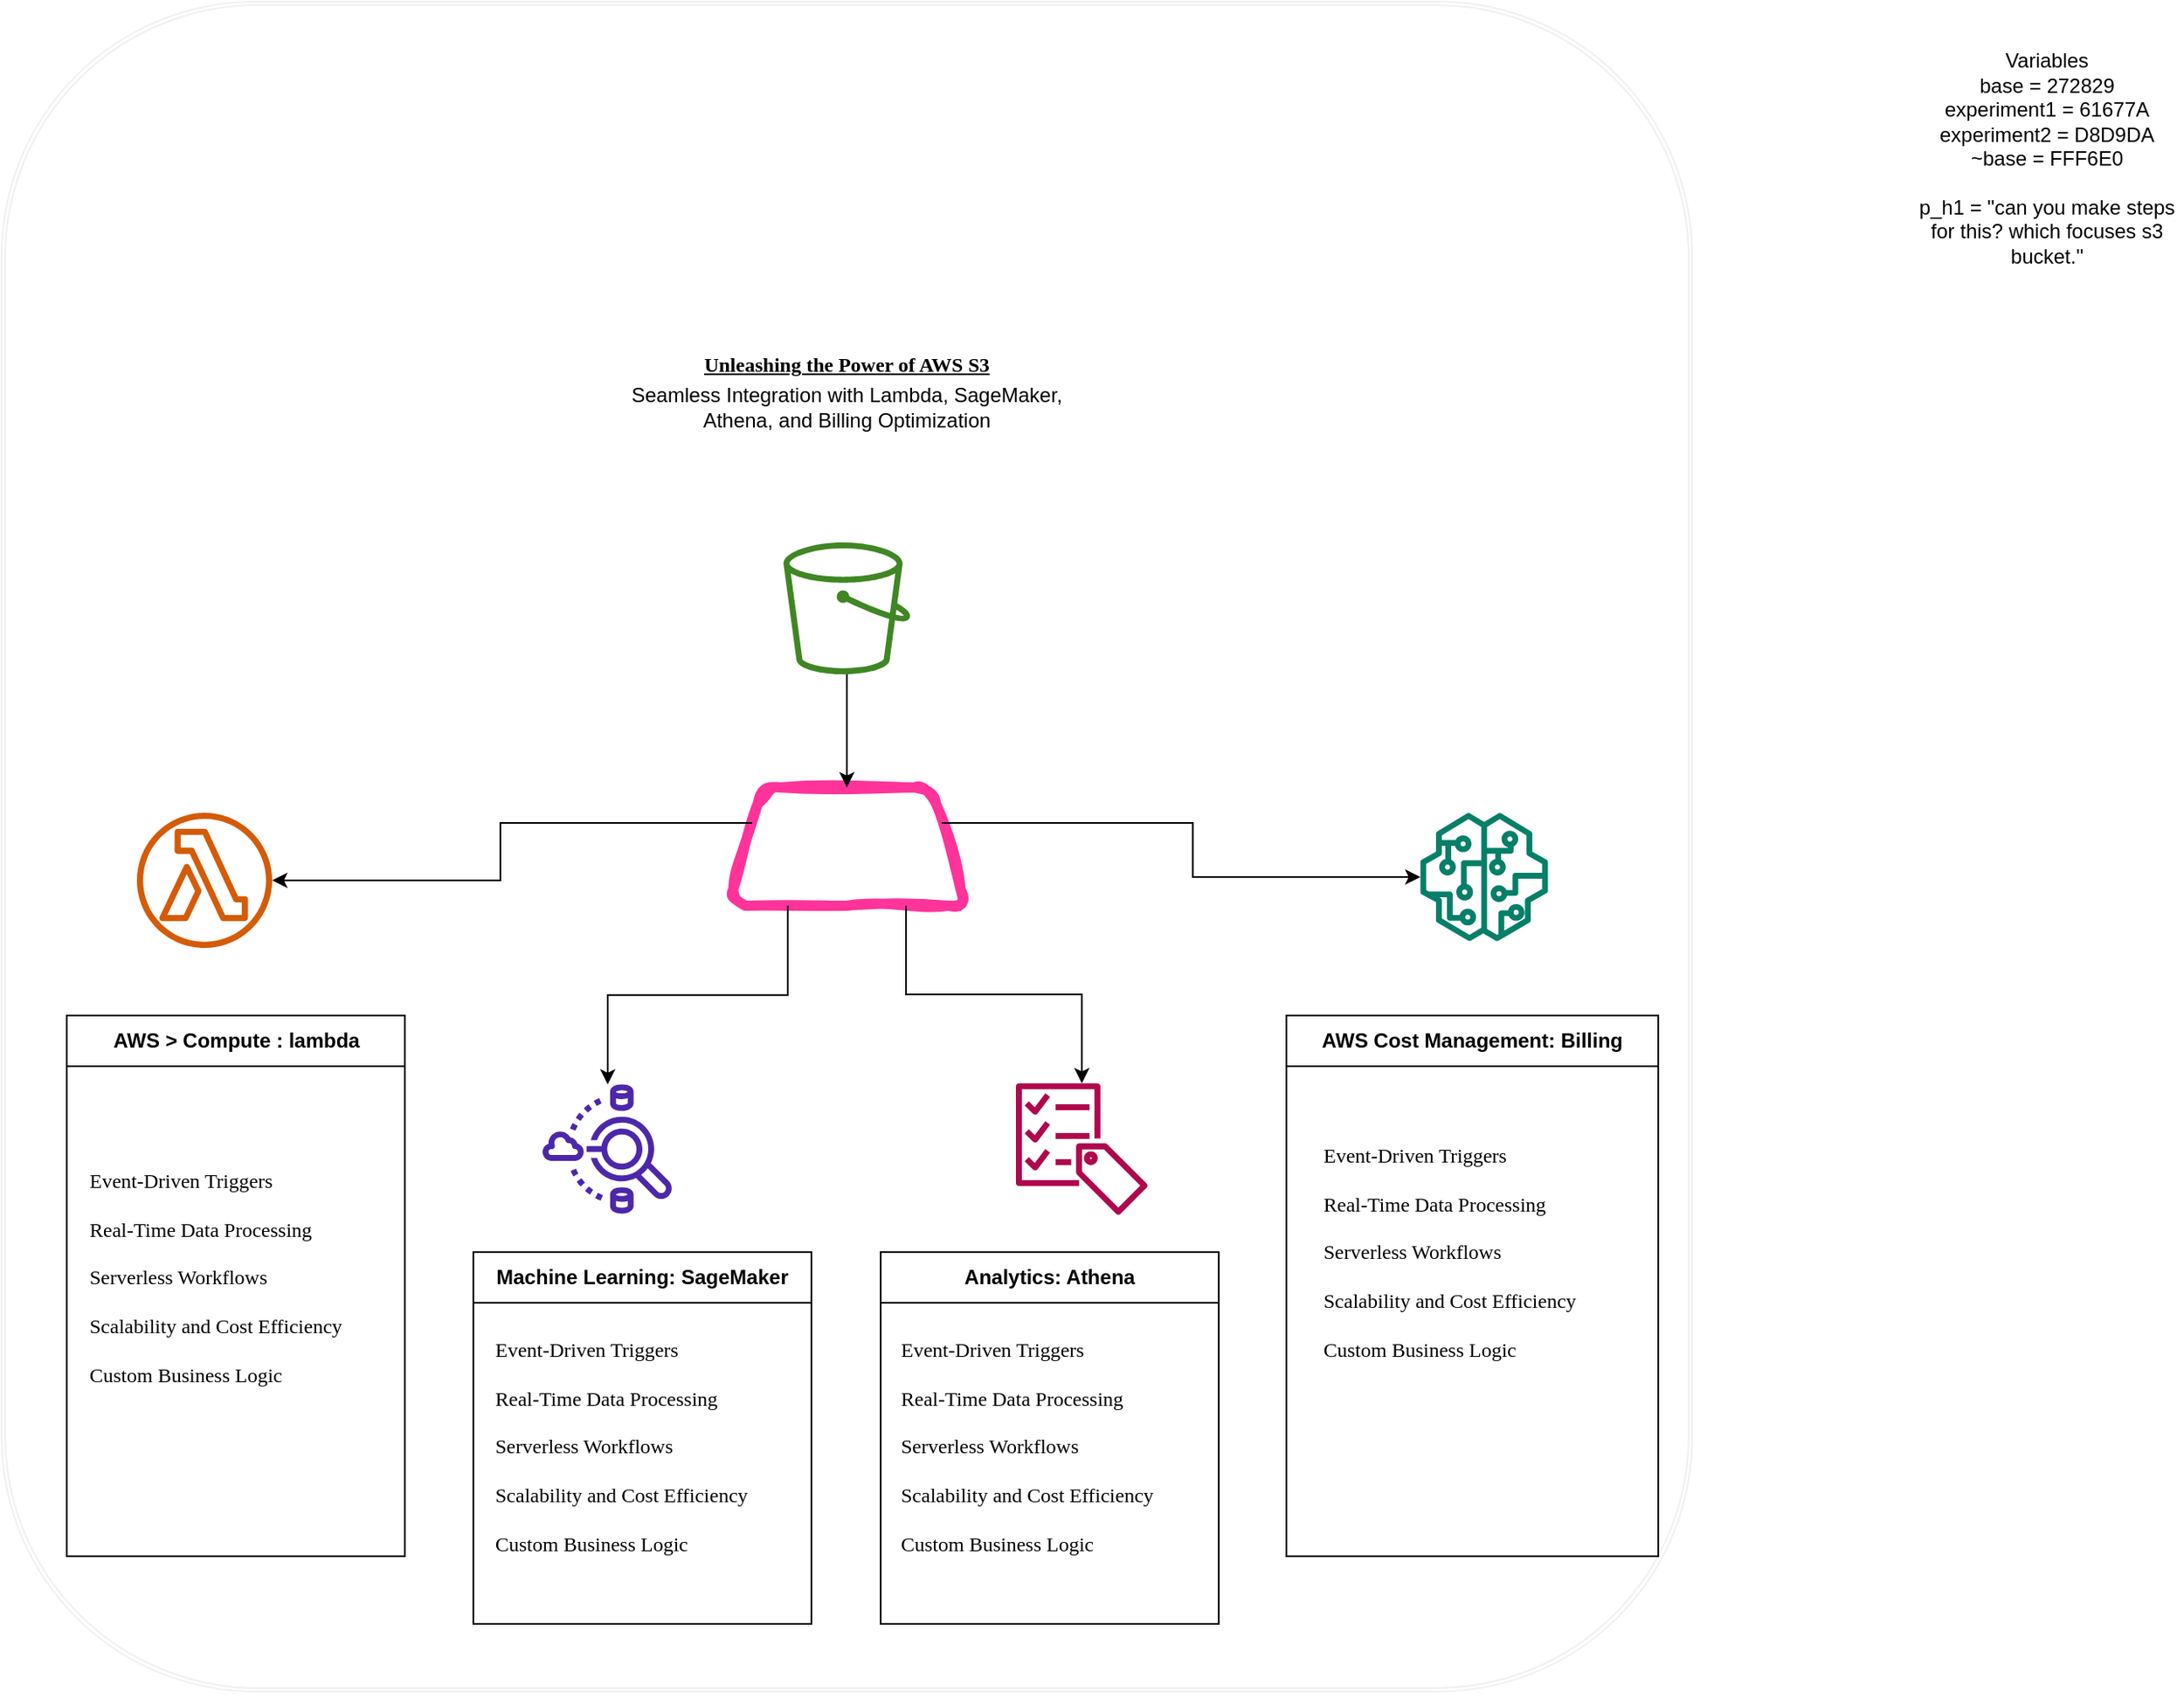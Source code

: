 <mxfile version="21.6.8" type="github">
  <diagram name="Page-1" id="5987fedf-629e-85c4-6858-42fee31821dd">
    <mxGraphModel dx="577" dy="1519" grid="1" gridSize="10" guides="1" tooltips="1" connect="1" arrows="1" fold="1" page="1" pageScale="1.5" pageWidth="1169" pageHeight="826" background="none" math="0" shadow="0">
      <root>
        <mxCell id="0" style=";html=1;" />
        <mxCell id="1" style=";html=1;" parent="0" />
        <mxCell id="1y28jx78B81ABTf8jZqV-2" value="&lt;font color=&quot;#ffffff&quot; style=&quot;font-size: 15px;&quot;&gt;INTEGRATION&lt;/font&gt;" style="shape=ext;double=1;rounded=1;whiteSpace=wrap;html=1;fillColor=none;strokeColor=#F0F0F0;" parent="1" vertex="1">
          <mxGeometry y="-120" width="1000" height="1000" as="geometry" />
        </mxCell>
        <mxCell id="2aweV3T2xqS6whoJP9f7-10" value="" style="shape=trapezoid;perimeter=trapezoidPerimeter;whiteSpace=wrap;html=1;fixedSize=1;fillColor=none;strokeColor=#FF3399;strokeWidth=6;perimeterSpacing=0;rounded=1;sketch=1;curveFitting=1;jiggle=2;shadow=0;" parent="1" vertex="1">
          <mxGeometry x="430" y="345" width="140" height="70" as="geometry" />
        </mxCell>
        <mxCell id="2aweV3T2xqS6whoJP9f7-12" style="edgeStyle=orthogonalEdgeStyle;rounded=0;orthogonalLoop=1;jettySize=auto;html=1;exitX=0;exitY=0.25;exitDx=0;exitDy=0;" parent="1" source="2aweV3T2xqS6whoJP9f7-10" target="2aweV3T2xqS6whoJP9f7-6" edge="1">
          <mxGeometry relative="1" as="geometry" />
        </mxCell>
        <mxCell id="2aweV3T2xqS6whoJP9f7-13" style="edgeStyle=orthogonalEdgeStyle;rounded=0;orthogonalLoop=1;jettySize=auto;html=1;exitX=0.25;exitY=1;exitDx=0;exitDy=0;" parent="1" source="2aweV3T2xqS6whoJP9f7-10" target="2aweV3T2xqS6whoJP9f7-8" edge="1">
          <mxGeometry relative="1" as="geometry" />
        </mxCell>
        <mxCell id="2aweV3T2xqS6whoJP9f7-14" style="edgeStyle=orthogonalEdgeStyle;rounded=0;orthogonalLoop=1;jettySize=auto;html=1;exitX=0.75;exitY=1;exitDx=0;exitDy=0;" parent="1" source="2aweV3T2xqS6whoJP9f7-10" target="2aweV3T2xqS6whoJP9f7-9" edge="1">
          <mxGeometry relative="1" as="geometry" />
        </mxCell>
        <mxCell id="2aweV3T2xqS6whoJP9f7-15" style="edgeStyle=orthogonalEdgeStyle;rounded=0;orthogonalLoop=1;jettySize=auto;html=1;exitX=1;exitY=0.25;exitDx=0;exitDy=0;" parent="1" source="2aweV3T2xqS6whoJP9f7-10" target="2aweV3T2xqS6whoJP9f7-7" edge="1">
          <mxGeometry relative="1" as="geometry" />
        </mxCell>
        <mxCell id="1y28jx78B81ABTf8jZqV-3" value="&lt;u&gt;&lt;b&gt;Unleashing the Power of AWS S3&lt;br&gt;&lt;/b&gt;&lt;/u&gt;" style="text;strokeColor=none;align=center;fillColor=none;html=1;verticalAlign=middle;whiteSpace=wrap;rounded=0;fontFamily=Times New Roman;" parent="1" vertex="1">
          <mxGeometry x="285" width="430" height="190" as="geometry" />
        </mxCell>
        <mxCell id="1y28jx78B81ABTf8jZqV-4" value="Variables&lt;br&gt;&lt;div&gt;base = 272829&lt;/div&gt;&lt;div&gt;experiment1 = 61677A&lt;/div&gt;&lt;div&gt;experiment2 = D8D9DA&lt;/div&gt;&lt;div&gt;~base = FFF6E0&lt;/div&gt;&lt;div&gt;&lt;br&gt;&lt;/div&gt;&lt;div&gt;p_h1 = &quot;can you make steps for this? which focuses s3 bucket.&quot;&lt;br&gt;&lt;/div&gt;" style="text;strokeColor=none;align=center;fillColor=none;html=1;verticalAlign=bottom;whiteSpace=wrap;rounded=0;labelPosition=center;verticalLabelPosition=top;" parent="1" vertex="1">
          <mxGeometry x="1130" y="40" width="160" height="200" as="geometry" />
        </mxCell>
        <mxCell id="1y28jx78B81ABTf8jZqV-5" value="Seamless Integration with Lambda, SageMaker, Athena, and Billing Optimization" style="text;strokeColor=none;align=center;fillColor=none;html=1;verticalAlign=middle;whiteSpace=wrap;rounded=0;" parent="1" vertex="1">
          <mxGeometry x="365" y="110" width="270" height="20" as="geometry" />
        </mxCell>
        <mxCell id="2aweV3T2xqS6whoJP9f7-17" value="" style="edgeStyle=orthogonalEdgeStyle;rounded=0;orthogonalLoop=1;jettySize=auto;html=1;" parent="1" source="1y28jx78B81ABTf8jZqV-6" target="2aweV3T2xqS6whoJP9f7-10" edge="1">
          <mxGeometry relative="1" as="geometry" />
        </mxCell>
        <mxCell id="1y28jx78B81ABTf8jZqV-6" value="" style="sketch=0;outlineConnect=0;fontColor=#232F3E;gradientColor=none;fillColor=#3F8624;strokeColor=none;dashed=0;verticalLabelPosition=bottom;verticalAlign=top;align=center;html=1;fontSize=12;fontStyle=0;aspect=fixed;pointerEvents=1;shape=mxgraph.aws4.bucket;" parent="1" vertex="1">
          <mxGeometry x="462.5" y="200" width="75" height="78" as="geometry" />
        </mxCell>
        <mxCell id="2aweV3T2xqS6whoJP9f7-6" value="" style="sketch=0;outlineConnect=0;fontColor=#232F3E;gradientColor=none;fillColor=#D45B07;strokeColor=none;dashed=0;verticalLabelPosition=bottom;verticalAlign=top;align=center;html=1;fontSize=12;fontStyle=0;aspect=fixed;pointerEvents=1;shape=mxgraph.aws4.lambda_function;" parent="1" vertex="1">
          <mxGeometry x="80" y="360" width="80" height="80" as="geometry" />
        </mxCell>
        <mxCell id="2aweV3T2xqS6whoJP9f7-7" value="" style="sketch=0;outlineConnect=0;fontColor=#232F3E;gradientColor=none;fillColor=#067F68;strokeColor=none;dashed=0;verticalLabelPosition=bottom;verticalAlign=top;align=center;html=1;fontSize=12;fontStyle=0;aspect=fixed;pointerEvents=1;shape=mxgraph.aws4.sagemaker_model;" parent="1" vertex="1">
          <mxGeometry x="839" y="360" width="76" height="76" as="geometry" />
        </mxCell>
        <mxCell id="2aweV3T2xqS6whoJP9f7-8" value="" style="sketch=0;outlineConnect=0;fontColor=#232F3E;gradientColor=none;fillColor=#4D27AA;strokeColor=none;dashed=0;verticalLabelPosition=bottom;verticalAlign=top;align=center;html=1;fontSize=12;fontStyle=0;aspect=fixed;pointerEvents=1;shape=mxgraph.aws4.athena_data_source_connectors;" parent="1" vertex="1">
          <mxGeometry x="320" y="520" width="77" height="78" as="geometry" />
        </mxCell>
        <mxCell id="2aweV3T2xqS6whoJP9f7-9" value="" style="sketch=0;outlineConnect=0;fontColor=#232F3E;gradientColor=none;fillColor=#B0084D;strokeColor=none;dashed=0;verticalLabelPosition=bottom;verticalAlign=top;align=center;html=1;fontSize=12;fontStyle=0;aspect=fixed;pointerEvents=1;shape=mxgraph.aws4.checklist_cost;" parent="1" vertex="1">
          <mxGeometry x="600" y="520" width="78" height="78" as="geometry" />
        </mxCell>
        <object label="AWS &amp;gt; Compute : lambda" id="VEYagePClK9msia7UN-8-1">
          <mxCell style="swimlane;whiteSpace=wrap;html=1;startSize=30;" vertex="1" parent="1">
            <mxGeometry x="38.5" y="480" width="200" height="320" as="geometry" />
          </mxCell>
        </object>
        <mxCell id="VEYagePClK9msia7UN-8-7" value="&lt;div align=&quot;left&quot;&gt;&lt;font face=&quot;Verdana&quot;&gt;Event-Driven Triggers&lt;/font&gt;&lt;/div&gt;&lt;div align=&quot;left&quot;&gt;&lt;font face=&quot;Verdana&quot;&gt;&lt;br&gt;&lt;/font&gt;&lt;/div&gt;&lt;div align=&quot;left&quot;&gt;&lt;font face=&quot;Verdana&quot;&gt;Real-Time Data Processing&lt;/font&gt;&lt;/div&gt;&lt;div align=&quot;left&quot;&gt;&lt;font face=&quot;Verdana&quot;&gt;&lt;br&gt;&lt;/font&gt;&lt;/div&gt;&lt;div align=&quot;left&quot;&gt;&lt;font face=&quot;Verdana&quot;&gt;Serverless Workflows&lt;/font&gt;&lt;/div&gt;&lt;div align=&quot;left&quot;&gt;&lt;font face=&quot;Verdana&quot;&gt;&lt;br&gt;&lt;/font&gt;&lt;/div&gt;&lt;div align=&quot;left&quot;&gt;&lt;font face=&quot;Verdana&quot;&gt;Scalability and Cost Efficiency&lt;/font&gt;&lt;/div&gt;&lt;div align=&quot;left&quot;&gt;&lt;font face=&quot;Verdana&quot;&gt;&lt;br&gt;&lt;/font&gt;&lt;/div&gt;&lt;div align=&quot;left&quot;&gt;&lt;font face=&quot;Verdana&quot;&gt;Custom Business Logic&lt;/font&gt;&lt;/div&gt;" style="text;strokeColor=none;align=left;fillColor=none;html=1;verticalAlign=middle;whiteSpace=wrap;rounded=0;" vertex="1" parent="VEYagePClK9msia7UN-8-1">
          <mxGeometry x="11.5" y="140" width="200" height="30" as="geometry" />
        </mxCell>
        <object label="Machine Learning: SageMaker" id="VEYagePClK9msia7UN-8-2">
          <mxCell style="swimlane;whiteSpace=wrap;html=1;startSize=30;" vertex="1" parent="1">
            <mxGeometry x="279" y="620" width="200" height="220" as="geometry" />
          </mxCell>
        </object>
        <object label="AWS Cost Management: Billing" id="VEYagePClK9msia7UN-8-3">
          <mxCell style="swimlane;whiteSpace=wrap;html=1;startSize=30;" vertex="1" parent="1">
            <mxGeometry x="760" y="480" width="220" height="320" as="geometry" />
          </mxCell>
        </object>
        <mxCell id="VEYagePClK9msia7UN-8-10" value="&lt;div align=&quot;left&quot;&gt;&lt;font face=&quot;Verdana&quot;&gt;Event-Driven Triggers&lt;/font&gt;&lt;/div&gt;&lt;div align=&quot;left&quot;&gt;&lt;font face=&quot;Verdana&quot;&gt;&lt;br&gt;&lt;/font&gt;&lt;/div&gt;&lt;div align=&quot;left&quot;&gt;&lt;font face=&quot;Verdana&quot;&gt;Real-Time Data Processing&lt;/font&gt;&lt;/div&gt;&lt;div align=&quot;left&quot;&gt;&lt;font face=&quot;Verdana&quot;&gt;&lt;br&gt;&lt;/font&gt;&lt;/div&gt;&lt;div align=&quot;left&quot;&gt;&lt;font face=&quot;Verdana&quot;&gt;Serverless Workflows&lt;/font&gt;&lt;/div&gt;&lt;div align=&quot;left&quot;&gt;&lt;font face=&quot;Verdana&quot;&gt;&lt;br&gt;&lt;/font&gt;&lt;/div&gt;&lt;div align=&quot;left&quot;&gt;&lt;font face=&quot;Verdana&quot;&gt;Scalability and Cost Efficiency&lt;/font&gt;&lt;/div&gt;&lt;div align=&quot;left&quot;&gt;&lt;font face=&quot;Verdana&quot;&gt;&lt;br&gt;&lt;/font&gt;&lt;/div&gt;&lt;div align=&quot;left&quot;&gt;&lt;font face=&quot;Verdana&quot;&gt;Custom Business Logic&lt;/font&gt;&lt;/div&gt;" style="text;strokeColor=none;align=left;fillColor=none;html=1;verticalAlign=middle;whiteSpace=wrap;rounded=0;" vertex="1" parent="VEYagePClK9msia7UN-8-3">
          <mxGeometry x="20" y="125" width="200" height="30" as="geometry" />
        </mxCell>
        <object label="Analytics: Athena" id="VEYagePClK9msia7UN-8-5">
          <mxCell style="swimlane;whiteSpace=wrap;html=1;startSize=30;" vertex="1" parent="1">
            <mxGeometry x="520" y="620" width="200" height="220" as="geometry" />
          </mxCell>
        </object>
        <mxCell id="VEYagePClK9msia7UN-8-9" value="&lt;div align=&quot;left&quot;&gt;&lt;font face=&quot;Verdana&quot;&gt;Event-Driven Triggers&lt;/font&gt;&lt;/div&gt;&lt;div align=&quot;left&quot;&gt;&lt;font face=&quot;Verdana&quot;&gt;&lt;br&gt;&lt;/font&gt;&lt;/div&gt;&lt;div align=&quot;left&quot;&gt;&lt;font face=&quot;Verdana&quot;&gt;Real-Time Data Processing&lt;/font&gt;&lt;/div&gt;&lt;div align=&quot;left&quot;&gt;&lt;font face=&quot;Verdana&quot;&gt;&lt;br&gt;&lt;/font&gt;&lt;/div&gt;&lt;div align=&quot;left&quot;&gt;&lt;font face=&quot;Verdana&quot;&gt;Serverless Workflows&lt;/font&gt;&lt;/div&gt;&lt;div align=&quot;left&quot;&gt;&lt;font face=&quot;Verdana&quot;&gt;&lt;br&gt;&lt;/font&gt;&lt;/div&gt;&lt;div align=&quot;left&quot;&gt;&lt;font face=&quot;Verdana&quot;&gt;Scalability and Cost Efficiency&lt;/font&gt;&lt;/div&gt;&lt;div align=&quot;left&quot;&gt;&lt;font face=&quot;Verdana&quot;&gt;&lt;br&gt;&lt;/font&gt;&lt;/div&gt;&lt;div align=&quot;left&quot;&gt;&lt;font face=&quot;Verdana&quot;&gt;Custom Business Logic&lt;/font&gt;&lt;/div&gt;" style="text;strokeColor=none;align=left;fillColor=none;html=1;verticalAlign=middle;whiteSpace=wrap;rounded=0;" vertex="1" parent="VEYagePClK9msia7UN-8-5">
          <mxGeometry x="10" y="100" width="200" height="30" as="geometry" />
        </mxCell>
        <mxCell id="VEYagePClK9msia7UN-8-8" value="&lt;div align=&quot;left&quot;&gt;&lt;font face=&quot;Verdana&quot;&gt;Event-Driven Triggers&lt;/font&gt;&lt;/div&gt;&lt;div align=&quot;left&quot;&gt;&lt;font face=&quot;Verdana&quot;&gt;&lt;br&gt;&lt;/font&gt;&lt;/div&gt;&lt;div align=&quot;left&quot;&gt;&lt;font face=&quot;Verdana&quot;&gt;Real-Time Data Processing&lt;/font&gt;&lt;/div&gt;&lt;div align=&quot;left&quot;&gt;&lt;font face=&quot;Verdana&quot;&gt;&lt;br&gt;&lt;/font&gt;&lt;/div&gt;&lt;div align=&quot;left&quot;&gt;&lt;font face=&quot;Verdana&quot;&gt;Serverless Workflows&lt;/font&gt;&lt;/div&gt;&lt;div align=&quot;left&quot;&gt;&lt;font face=&quot;Verdana&quot;&gt;&lt;br&gt;&lt;/font&gt;&lt;/div&gt;&lt;div align=&quot;left&quot;&gt;&lt;font face=&quot;Verdana&quot;&gt;Scalability and Cost Efficiency&lt;/font&gt;&lt;/div&gt;&lt;div align=&quot;left&quot;&gt;&lt;font face=&quot;Verdana&quot;&gt;&lt;br&gt;&lt;/font&gt;&lt;/div&gt;&lt;div align=&quot;left&quot;&gt;&lt;font face=&quot;Verdana&quot;&gt;Custom Business Logic&lt;/font&gt;&lt;/div&gt;" style="text;strokeColor=none;align=left;fillColor=none;html=1;verticalAlign=middle;whiteSpace=wrap;rounded=0;" vertex="1" parent="1">
          <mxGeometry x="290" y="720" width="200" height="30" as="geometry" />
        </mxCell>
      </root>
    </mxGraphModel>
  </diagram>
</mxfile>
